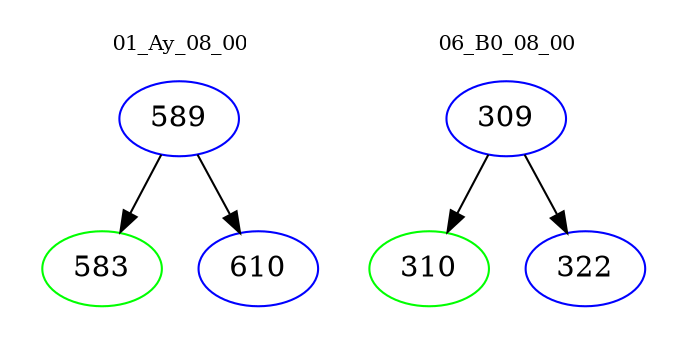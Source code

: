 digraph{
subgraph cluster_0 {
color = white
label = "01_Ay_08_00";
fontsize=10;
T0_589 [label="589", color="blue"]
T0_589 -> T0_583 [color="black"]
T0_583 [label="583", color="green"]
T0_589 -> T0_610 [color="black"]
T0_610 [label="610", color="blue"]
}
subgraph cluster_1 {
color = white
label = "06_B0_08_00";
fontsize=10;
T1_309 [label="309", color="blue"]
T1_309 -> T1_310 [color="black"]
T1_310 [label="310", color="green"]
T1_309 -> T1_322 [color="black"]
T1_322 [label="322", color="blue"]
}
}
